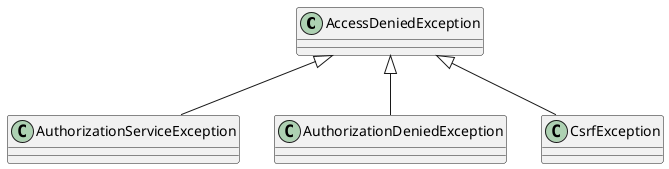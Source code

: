 @startuml
'https://plantuml.com/class-diagram

class AccessDeniedException
class AuthorizationServiceException
class AuthorizationDeniedException
class CsrfException


AccessDeniedException <|-- AuthorizationServiceException
AccessDeniedException <|-- AuthorizationDeniedException
AccessDeniedException <|-- CsrfException

@enduml